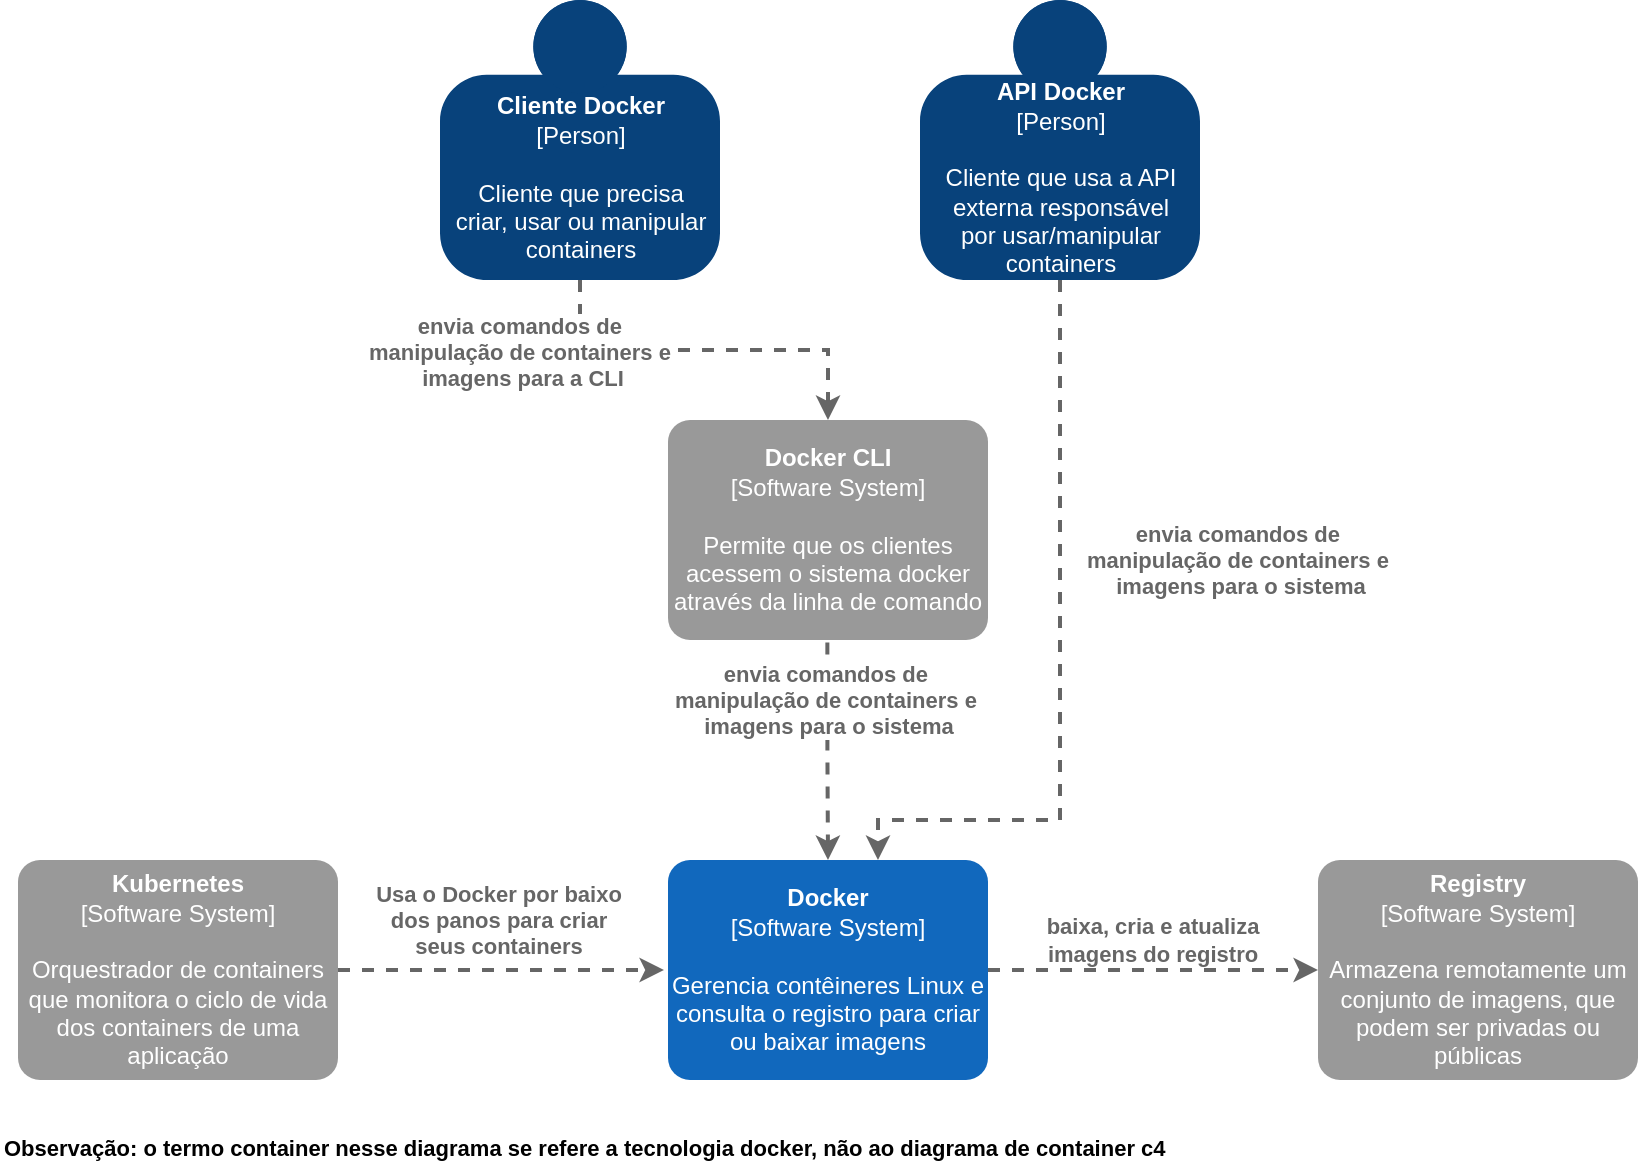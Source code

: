 <mxfile version="14.9.6" type="github">
  <diagram id="USoWGheu4pevt5vaRW3p" name="context diagram">
    <mxGraphModel dx="1422" dy="765" grid="1" gridSize="10" guides="1" tooltips="1" connect="1" arrows="1" fold="1" page="1" pageScale="1" pageWidth="827" pageHeight="583" math="0" shadow="0">
      <root>
        <mxCell id="0" />
        <mxCell id="1" parent="0" />
        <mxCell id="SmEOS3_obx7CU0TLqExd-14" style="edgeStyle=orthogonalEdgeStyle;rounded=0;orthogonalLoop=1;jettySize=auto;html=1;dashed=1;strokeWidth=2;fillColor=#f5f5f5;strokeColor=#666666;gradientColor=#b3b3b3;entryX=0.5;entryY=0;entryDx=0;entryDy=0;entryPerimeter=0;exitX=0.5;exitY=1;exitDx=0;exitDy=0;exitPerimeter=0;" parent="1" source="SmEOS3_obx7CU0TLqExd-1" target="SmEOS3_obx7CU0TLqExd-24" edge="1">
          <mxGeometry relative="1" as="geometry">
            <mxPoint x="414" y="210" as="targetPoint" />
            <mxPoint x="414" y="120" as="sourcePoint" />
          </mxGeometry>
        </mxCell>
        <mxCell id="SmEOS3_obx7CU0TLqExd-15" value="&lt;div&gt;envia comandos de&amp;nbsp;&lt;/div&gt;&lt;div&gt;manipulação de containers e&amp;nbsp;&lt;/div&gt;&lt;div&gt;imagens para a CLI&lt;/div&gt;" style="edgeLabel;html=1;align=center;verticalAlign=middle;resizable=0;points=[];fontColor=#666666;fontStyle=1" parent="SmEOS3_obx7CU0TLqExd-14" vertex="1" connectable="0">
          <mxGeometry x="-0.129" y="-1" relative="1" as="geometry">
            <mxPoint x="-79" as="offset" />
          </mxGeometry>
        </mxCell>
        <object placeholders="1" c4Name="Cliente Docker" c4Type="Person" c4Description="Cliente que precisa &#xa;criar, usar ou manipular &#xa;containers" label="&lt;b&gt;%c4Name%&lt;/b&gt;&lt;div&gt;[%c4Type%]&lt;/div&gt;&lt;br&gt;&lt;div&gt;%c4Description%&lt;/div&gt;" id="SmEOS3_obx7CU0TLqExd-1">
          <mxCell style="html=1;dashed=0;whitespace=wrap;fillColor=#08427b;strokeColor=none;fontColor=#ffffff;shape=mxgraph.c4.person;align=center;metaEdit=1;points=[[0.5,0,0],[1,0.5,0],[1,0.75,0],[0.75,1,0],[0.5,1,0],[0.25,1,0],[0,0.75,0],[0,0.5,0]];metaData={&quot;c4Type&quot;:{&quot;editable&quot;:false}};" parent="1" vertex="1">
            <mxGeometry x="220" width="140" height="140" as="geometry" />
          </mxCell>
        </object>
        <object placeholders="1" c4Name="Registry" c4Type="Software System" c4Description="Armazena remotamente um conjunto de imagens, que podem ser privadas ou públicas" label="&lt;b&gt;%c4Name%&lt;/b&gt;&lt;div&gt;[%c4Type%]&lt;/div&gt;&lt;br&gt;&lt;div&gt;%c4Description%&lt;/div&gt;" id="SmEOS3_obx7CU0TLqExd-3">
          <mxCell style="rounded=1;whiteSpace=wrap;html=1;labelBackgroundColor=none;fillColor=#999999;fontColor=#ffffff;align=center;arcSize=10;metaEdit=1;metaData={&quot;c4Type&quot;:{&quot;editable&quot;:false}};points=[[0.25,0,0],[0.5,0,0],[0.75,0,0],[1,0.25,0],[1,0.5,0],[1,0.75,0],[0.75,1,0],[0.5,1,0],[0.25,1,0],[0,0.75,0],[0,0.5,0],[0,0.25,0]];strokeColor=none;" parent="1" vertex="1">
            <mxGeometry x="659" y="430" width="160" height="110.0" as="geometry" />
          </mxCell>
        </object>
        <object placeholders="1" c4Name="Kubernetes" c4Type="Software System" c4Description="Orquestrador de containers que monitora o ciclo de vida dos containers de uma aplicação " label="&lt;b&gt;%c4Name%&lt;/b&gt;&lt;div&gt;[%c4Type%]&lt;/div&gt;&lt;br&gt;&lt;div&gt;%c4Description%&lt;/div&gt;" id="SmEOS3_obx7CU0TLqExd-4">
          <mxCell style="rounded=1;whiteSpace=wrap;html=1;labelBackgroundColor=none;fillColor=#999999;fontColor=#ffffff;align=center;arcSize=10;metaEdit=1;metaData={&quot;c4Type&quot;:{&quot;editable&quot;:false}};points=[[0.25,0,0],[0.5,0,0],[0.75,0,0],[1,0.25,0],[1,0.5,0],[1,0.75,0],[0.75,1,0],[0.5,1,0],[0.25,1,0],[0,0.75,0],[0,0.5,0],[0,0.25,0]];strokeColor=none;" parent="1" vertex="1">
            <mxGeometry x="9" y="430" width="160" height="110.0" as="geometry" />
          </mxCell>
        </object>
        <object placeholders="1" c4Name="Docker" c4Type="Software System" c4Description="Gerencia contêineres Linux e consulta o registro para criar ou baixar imagens" label="&lt;b&gt;%c4Name%&lt;/b&gt;&lt;div&gt;[%c4Type%]&lt;/div&gt;&lt;br&gt;&lt;div&gt;%c4Description%&lt;/div&gt;" id="SmEOS3_obx7CU0TLqExd-11">
          <mxCell style="rounded=1;whiteSpace=wrap;html=1;labelBackgroundColor=none;fillColor=#1168BD;fontColor=#ffffff;align=center;arcSize=10;metaEdit=1;metaData={&quot;c4Type&quot;:{&quot;editable&quot;:false}};points=[[0.25,0,0],[0.5,0,0],[0.75,0,0],[1,0.25,0],[1,0.5,0],[1,0.75,0],[0.75,1,0],[0.5,1,0],[0.25,1,0],[0,0.75,0],[0,0.5,0],[0,0.25,0]];strokeColor=none;" parent="1" vertex="1">
            <mxGeometry x="334" y="430" width="160" height="110.0" as="geometry" />
          </mxCell>
        </object>
        <mxCell id="SmEOS3_obx7CU0TLqExd-16" style="edgeStyle=orthogonalEdgeStyle;rounded=0;orthogonalLoop=1;jettySize=auto;html=1;dashed=1;strokeWidth=2;fillColor=#f5f5f5;strokeColor=#666666;gradientColor=#b3b3b3;exitX=0.498;exitY=1.011;exitDx=0;exitDy=0;exitPerimeter=0;" parent="1" source="SmEOS3_obx7CU0TLqExd-24" edge="1">
          <mxGeometry relative="1" as="geometry">
            <mxPoint x="414" y="340" as="sourcePoint" />
            <mxPoint x="414" y="430" as="targetPoint" />
          </mxGeometry>
        </mxCell>
        <mxCell id="SmEOS3_obx7CU0TLqExd-17" value="&lt;div&gt;envia comandos de&amp;nbsp;&lt;/div&gt;&lt;div&gt;manipulação de containers e&amp;nbsp;&lt;/div&gt;&lt;div&gt;imagens para o sistema&lt;/div&gt;" style="edgeLabel;html=1;align=center;verticalAlign=middle;resizable=0;points=[];fontColor=#666666;fontStyle=1" parent="SmEOS3_obx7CU0TLqExd-16" vertex="1" connectable="0">
          <mxGeometry x="-0.129" y="-1" relative="1" as="geometry">
            <mxPoint x="1" y="-19" as="offset" />
          </mxGeometry>
        </mxCell>
        <mxCell id="SmEOS3_obx7CU0TLqExd-18" style="edgeStyle=orthogonalEdgeStyle;rounded=0;orthogonalLoop=1;jettySize=auto;html=1;dashed=1;strokeWidth=2;fillColor=#f5f5f5;strokeColor=#666666;gradientColor=#b3b3b3;exitX=1;exitY=0.5;exitDx=0;exitDy=0;exitPerimeter=0;entryX=0;entryY=0.5;entryDx=0;entryDy=0;entryPerimeter=0;" parent="1" source="SmEOS3_obx7CU0TLqExd-11" target="SmEOS3_obx7CU0TLqExd-3" edge="1">
          <mxGeometry relative="1" as="geometry">
            <mxPoint x="589" y="350" as="sourcePoint" />
            <mxPoint x="589" y="450" as="targetPoint" />
          </mxGeometry>
        </mxCell>
        <mxCell id="SmEOS3_obx7CU0TLqExd-19" value="baixa, cria e atualiza &lt;br&gt;imagens do registro" style="edgeLabel;html=1;align=center;verticalAlign=middle;resizable=0;points=[];fontColor=#666666;fontStyle=1" parent="SmEOS3_obx7CU0TLqExd-18" vertex="1" connectable="0">
          <mxGeometry x="-0.129" y="-1" relative="1" as="geometry">
            <mxPoint x="10" y="-16" as="offset" />
          </mxGeometry>
        </mxCell>
        <mxCell id="SmEOS3_obx7CU0TLqExd-20" style="rounded=0;orthogonalLoop=1;jettySize=auto;html=1;dashed=1;strokeWidth=2;fillColor=#f5f5f5;gradientColor=#b3b3b3;exitX=1;exitY=0.5;exitDx=0;exitDy=0;exitPerimeter=0;strokeColor=#666666;" parent="1" source="SmEOS3_obx7CU0TLqExd-4" edge="1">
          <mxGeometry relative="1" as="geometry">
            <mxPoint x="99" y="260" as="sourcePoint" />
            <mxPoint x="332" y="485" as="targetPoint" />
          </mxGeometry>
        </mxCell>
        <mxCell id="SmEOS3_obx7CU0TLqExd-26" value="Usa o Docker por baixo&lt;br&gt;dos panos para criar &lt;br&gt;seus containers" style="edgeLabel;html=1;align=center;verticalAlign=middle;resizable=0;points=[];fontColor=#666666;fontStyle=1" parent="SmEOS3_obx7CU0TLqExd-20" vertex="1" connectable="0">
          <mxGeometry x="-0.127" y="2" relative="1" as="geometry">
            <mxPoint x="9" y="-23" as="offset" />
          </mxGeometry>
        </mxCell>
        <object placeholders="1" c4Name="Docker CLI" c4Type="Software System" c4Description="Permite que os clientes acessem o sistema docker através da linha de comando" label="&lt;b&gt;%c4Name%&lt;/b&gt;&lt;div&gt;[%c4Type%]&lt;/div&gt;&lt;br&gt;&lt;div&gt;%c4Description%&lt;/div&gt;" id="SmEOS3_obx7CU0TLqExd-24">
          <mxCell style="rounded=1;whiteSpace=wrap;html=1;labelBackgroundColor=none;align=center;arcSize=10;metaEdit=1;metaData={&quot;c4Type&quot;:{&quot;editable&quot;:false}};points=[[0.25,0,0],[0.5,0,0],[0.75,0,0],[1,0.25,0],[1,0.5,0],[1,0.75,0],[0.75,1,0],[0.5,1,0],[0.25,1,0],[0,0.75,0],[0,0.5,0],[0,0.25,0]];fillColor=#999999;fontColor=#FFFFFF;labelBorderColor=none;strokeColor=none;" parent="1" vertex="1">
            <mxGeometry x="334" y="210" width="160" height="110.0" as="geometry" />
          </mxCell>
        </object>
        <object placeholders="1" c4Name="API Docker" c4Type="Person" c4Description="Cliente que usa a API &#xa;externa responsável &#xa;por usar/manipular &#xa;containers" label="&lt;b&gt;%c4Name%&lt;/b&gt;&lt;div&gt;[%c4Type%]&lt;/div&gt;&lt;br&gt;&lt;div&gt;%c4Description%&lt;/div&gt;" id="O3t1NYWPz0p32roDbrL6-3">
          <mxCell style="html=1;dashed=0;whitespace=wrap;fillColor=#08427b;strokeColor=none;fontColor=#ffffff;shape=mxgraph.c4.person;align=center;metaEdit=1;points=[[0.5,0,0],[1,0.5,0],[1,0.75,0],[0.75,1,0],[0.5,1,0],[0.25,1,0],[0,0.75,0],[0,0.5,0]];metaData={&quot;c4Type&quot;:{&quot;editable&quot;:false}};" vertex="1" parent="1">
            <mxGeometry x="460" width="140" height="140" as="geometry" />
          </mxCell>
        </object>
        <mxCell id="O3t1NYWPz0p32roDbrL6-5" style="edgeStyle=orthogonalEdgeStyle;rounded=0;orthogonalLoop=1;jettySize=auto;html=1;dashed=1;strokeWidth=2;fillColor=#f5f5f5;strokeColor=#666666;gradientColor=#b3b3b3;exitX=0.5;exitY=1;exitDx=0;exitDy=0;exitPerimeter=0;" edge="1" parent="1" source="O3t1NYWPz0p32roDbrL6-3">
          <mxGeometry relative="1" as="geometry">
            <mxPoint x="520" y="190" as="sourcePoint" />
            <mxPoint x="439" y="430" as="targetPoint" />
            <Array as="points">
              <mxPoint x="530" y="410" />
              <mxPoint x="439" y="410" />
            </Array>
          </mxGeometry>
        </mxCell>
        <mxCell id="O3t1NYWPz0p32roDbrL6-6" value="&lt;div&gt;envia comandos de&amp;nbsp;&lt;/div&gt;&lt;div&gt;manipulação de containers e&amp;nbsp;&lt;/div&gt;&lt;div&gt;imagens para o sistema&lt;/div&gt;" style="edgeLabel;html=1;align=center;verticalAlign=middle;resizable=0;points=[];fontColor=#666666;fontStyle=1" vertex="1" connectable="0" parent="O3t1NYWPz0p32roDbrL6-5">
          <mxGeometry x="-0.129" y="-1" relative="1" as="geometry">
            <mxPoint x="91" y="-26" as="offset" />
          </mxGeometry>
        </mxCell>
        <mxCell id="O3t1NYWPz0p32roDbrL6-7" value="&lt;b style=&quot;font-size: 11px;&quot;&gt;Observação: o termo container nesse diagrama se refere a tecnologia docker, não ao diagrama de container c4&lt;/b&gt;" style="text;html=1;strokeColor=none;fillColor=none;align=left;verticalAlign=bottom;whiteSpace=wrap;rounded=0;fontSize=11;horizontal=1;" vertex="1" parent="1">
          <mxGeometry y="553" width="651" height="30" as="geometry" />
        </mxCell>
      </root>
    </mxGraphModel>
  </diagram>
</mxfile>
